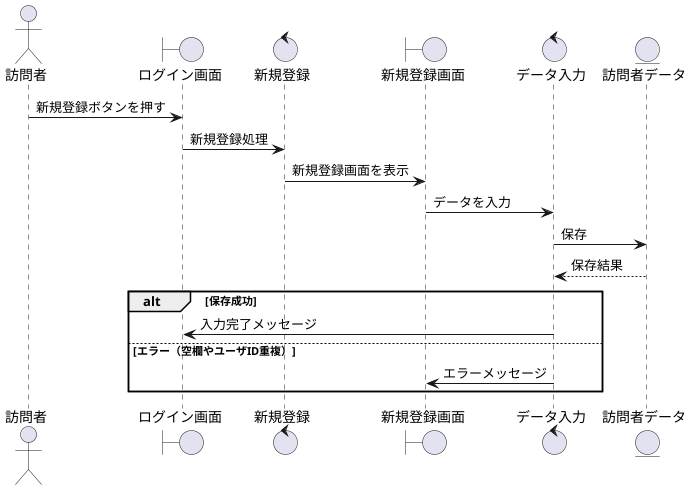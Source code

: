 @startuml
actor 訪問者
boundary ログイン画面
control 新規登録
boundary 新規登録画面
control データ入力
entity 訪問者データ

訪問者 -> ログイン画面 : 新規登録ボタンを押す
ログイン画面 -> 新規登録 : 新規登録処理
新規登録 -> 新規登録画面 : 新規登録画面を表示
新規登録画面 -> データ入力 : データを入力
データ入力 -> 訪問者データ : 保存
訪問者データ --> データ入力 : 保存結果

alt 保存成功
    データ入力 -> ログイン画面 : 入力完了メッセージ
else エラー（空欄やユーザID重複）
    データ入力 -> 新規登録画面 : エラーメッセージ
end

@enduml
